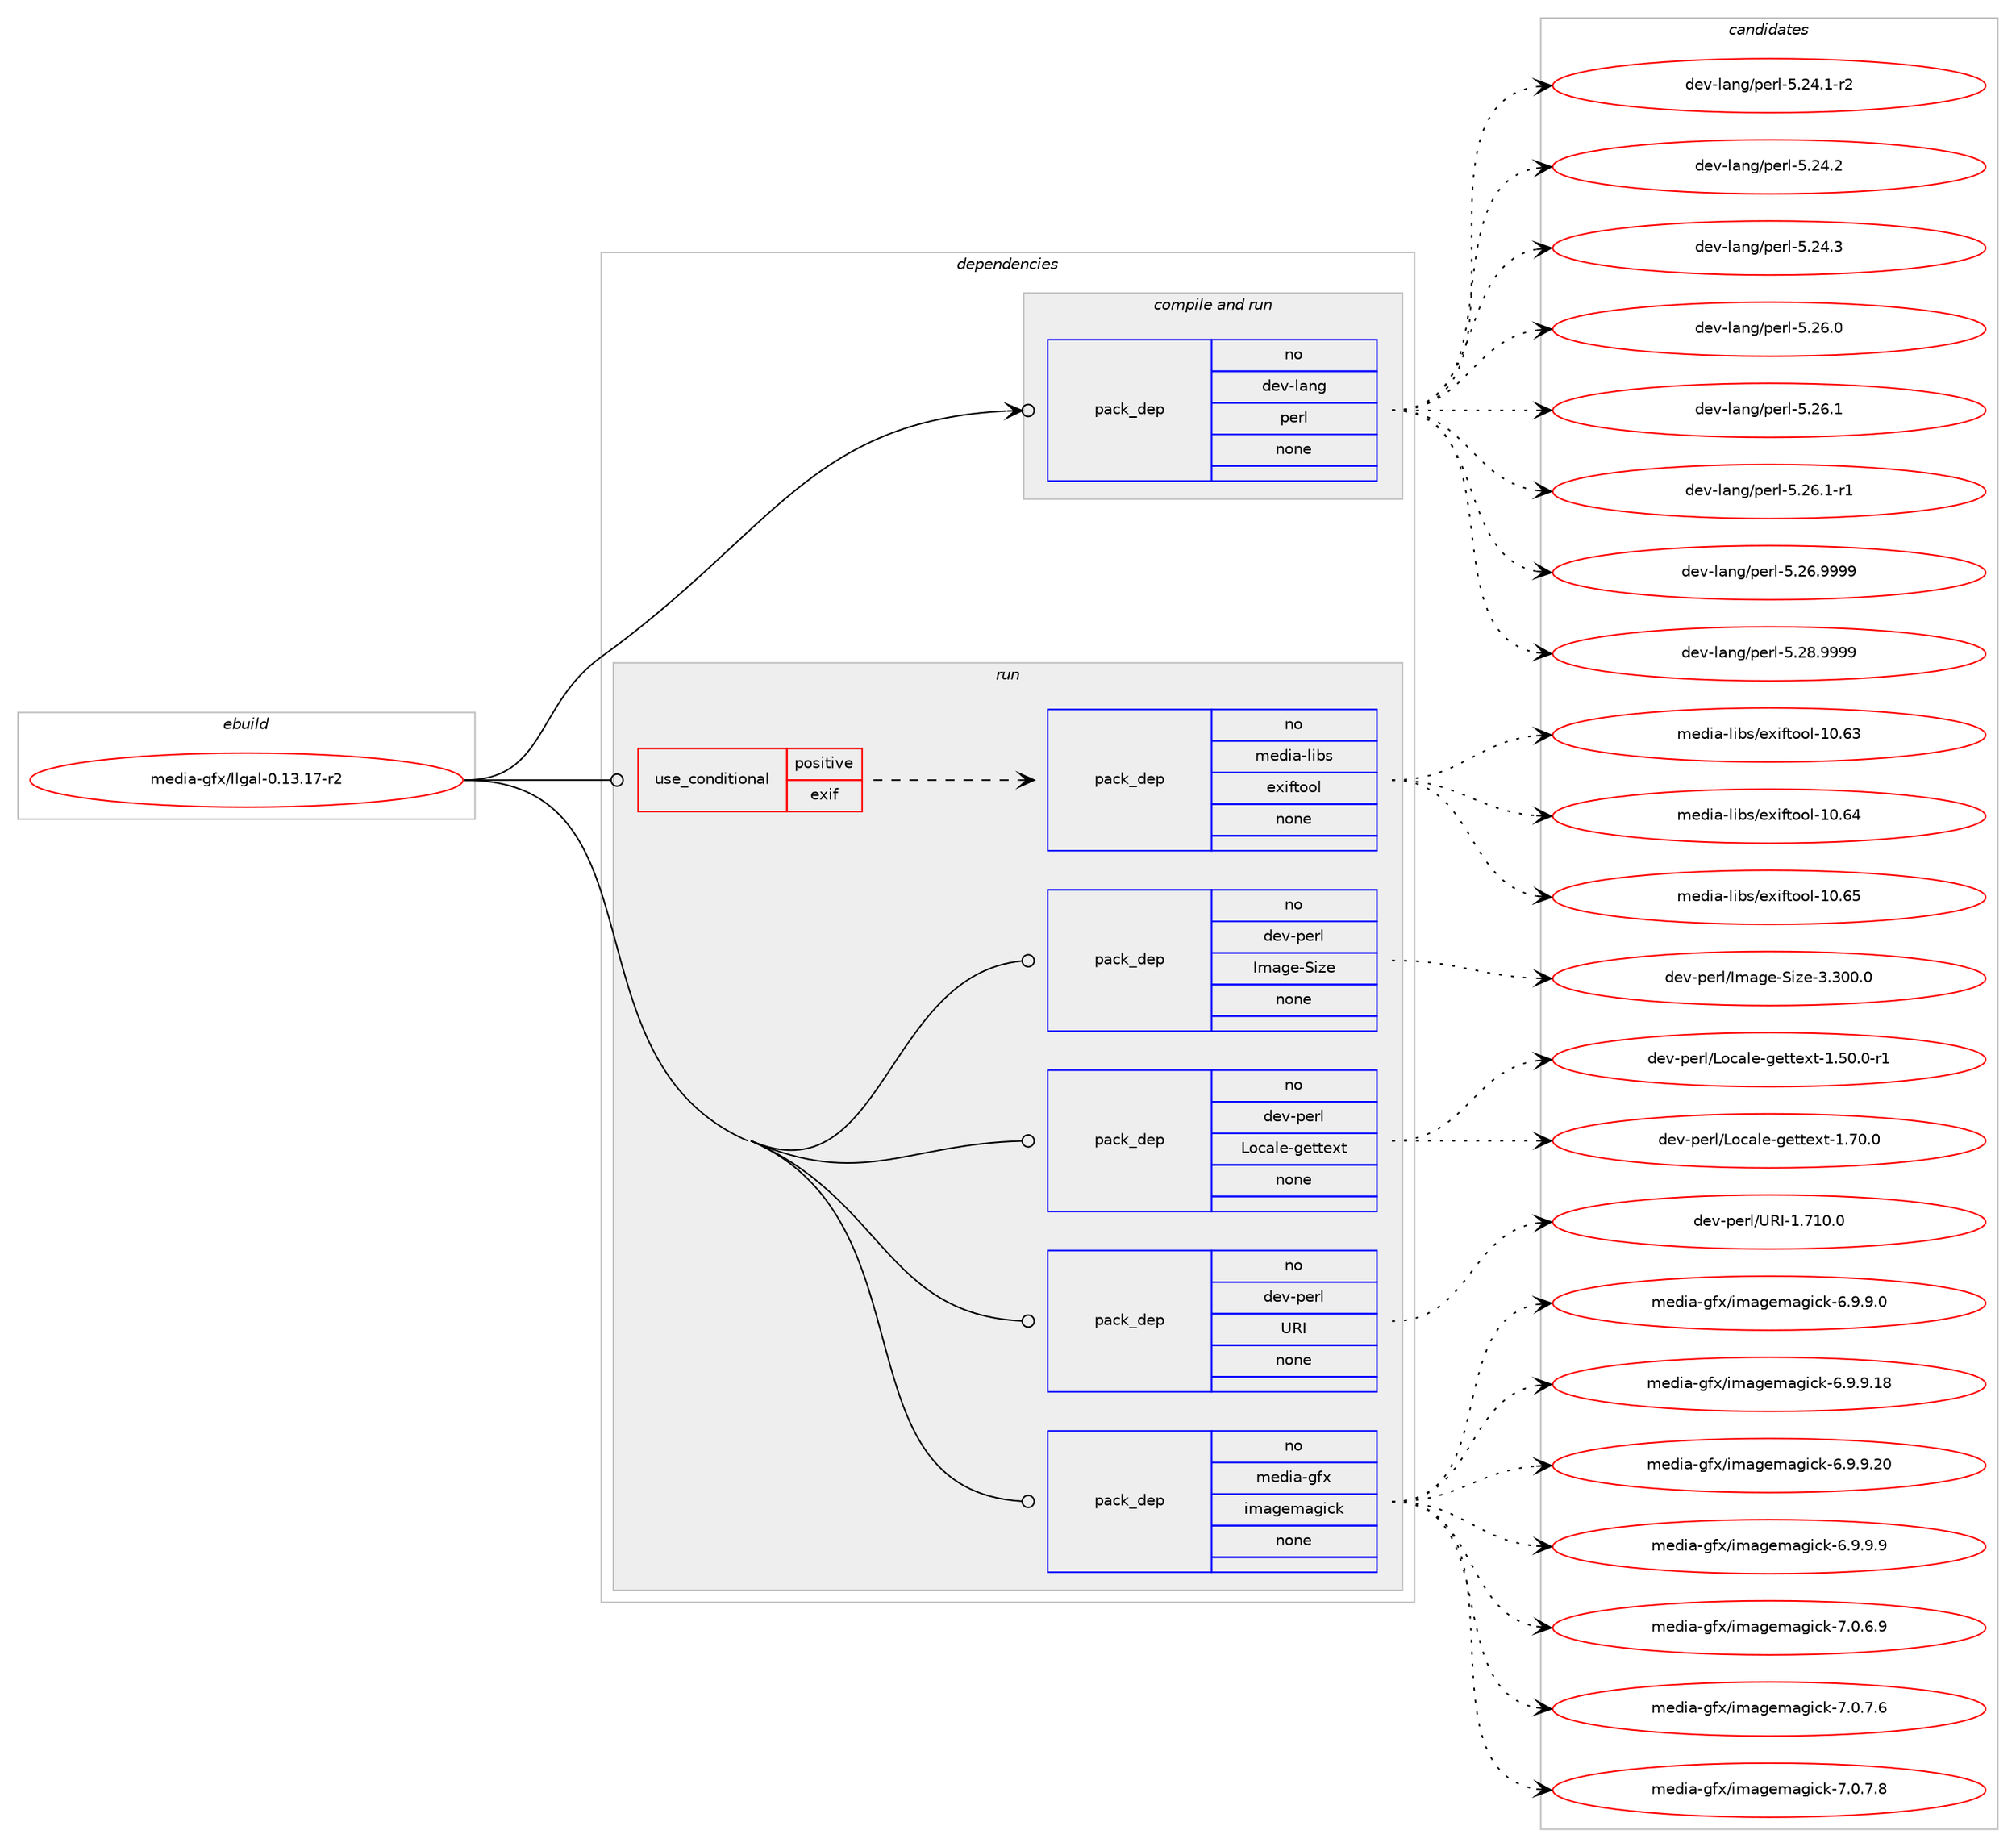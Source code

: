 digraph prolog {

# *************
# Graph options
# *************

newrank=true;
concentrate=true;
compound=true;
graph [rankdir=LR,fontname=Helvetica,fontsize=10,ranksep=1.5];#, ranksep=2.5, nodesep=0.2];
edge  [arrowhead=vee];
node  [fontname=Helvetica,fontsize=10];

# **********
# The ebuild
# **********

subgraph cluster_leftcol {
color=gray;
rank=same;
label=<<i>ebuild</i>>;
id [label="media-gfx/llgal-0.13.17-r2", color=red, width=4, href="../media-gfx/llgal-0.13.17-r2.svg"];
}

# ****************
# The dependencies
# ****************

subgraph cluster_midcol {
color=gray;
label=<<i>dependencies</i>>;
subgraph cluster_compile {
fillcolor="#eeeeee";
style=filled;
label=<<i>compile</i>>;
}
subgraph cluster_compileandrun {
fillcolor="#eeeeee";
style=filled;
label=<<i>compile and run</i>>;
subgraph pack262845 {
dependency356581 [label=<<TABLE BORDER="0" CELLBORDER="1" CELLSPACING="0" CELLPADDING="4" WIDTH="220"><TR><TD ROWSPAN="6" CELLPADDING="30">pack_dep</TD></TR><TR><TD WIDTH="110">no</TD></TR><TR><TD>dev-lang</TD></TR><TR><TD>perl</TD></TR><TR><TD>none</TD></TR><TR><TD></TD></TR></TABLE>>, shape=none, color=blue];
}
id:e -> dependency356581:w [weight=20,style="solid",arrowhead="odotvee"];
}
subgraph cluster_run {
fillcolor="#eeeeee";
style=filled;
label=<<i>run</i>>;
subgraph cond88307 {
dependency356582 [label=<<TABLE BORDER="0" CELLBORDER="1" CELLSPACING="0" CELLPADDING="4"><TR><TD ROWSPAN="3" CELLPADDING="10">use_conditional</TD></TR><TR><TD>positive</TD></TR><TR><TD>exif</TD></TR></TABLE>>, shape=none, color=red];
subgraph pack262846 {
dependency356583 [label=<<TABLE BORDER="0" CELLBORDER="1" CELLSPACING="0" CELLPADDING="4" WIDTH="220"><TR><TD ROWSPAN="6" CELLPADDING="30">pack_dep</TD></TR><TR><TD WIDTH="110">no</TD></TR><TR><TD>media-libs</TD></TR><TR><TD>exiftool</TD></TR><TR><TD>none</TD></TR><TR><TD></TD></TR></TABLE>>, shape=none, color=blue];
}
dependency356582:e -> dependency356583:w [weight=20,style="dashed",arrowhead="vee"];
}
id:e -> dependency356582:w [weight=20,style="solid",arrowhead="odot"];
subgraph pack262847 {
dependency356584 [label=<<TABLE BORDER="0" CELLBORDER="1" CELLSPACING="0" CELLPADDING="4" WIDTH="220"><TR><TD ROWSPAN="6" CELLPADDING="30">pack_dep</TD></TR><TR><TD WIDTH="110">no</TD></TR><TR><TD>dev-perl</TD></TR><TR><TD>Image-Size</TD></TR><TR><TD>none</TD></TR><TR><TD></TD></TR></TABLE>>, shape=none, color=blue];
}
id:e -> dependency356584:w [weight=20,style="solid",arrowhead="odot"];
subgraph pack262848 {
dependency356585 [label=<<TABLE BORDER="0" CELLBORDER="1" CELLSPACING="0" CELLPADDING="4" WIDTH="220"><TR><TD ROWSPAN="6" CELLPADDING="30">pack_dep</TD></TR><TR><TD WIDTH="110">no</TD></TR><TR><TD>dev-perl</TD></TR><TR><TD>Locale-gettext</TD></TR><TR><TD>none</TD></TR><TR><TD></TD></TR></TABLE>>, shape=none, color=blue];
}
id:e -> dependency356585:w [weight=20,style="solid",arrowhead="odot"];
subgraph pack262849 {
dependency356586 [label=<<TABLE BORDER="0" CELLBORDER="1" CELLSPACING="0" CELLPADDING="4" WIDTH="220"><TR><TD ROWSPAN="6" CELLPADDING="30">pack_dep</TD></TR><TR><TD WIDTH="110">no</TD></TR><TR><TD>dev-perl</TD></TR><TR><TD>URI</TD></TR><TR><TD>none</TD></TR><TR><TD></TD></TR></TABLE>>, shape=none, color=blue];
}
id:e -> dependency356586:w [weight=20,style="solid",arrowhead="odot"];
subgraph pack262850 {
dependency356587 [label=<<TABLE BORDER="0" CELLBORDER="1" CELLSPACING="0" CELLPADDING="4" WIDTH="220"><TR><TD ROWSPAN="6" CELLPADDING="30">pack_dep</TD></TR><TR><TD WIDTH="110">no</TD></TR><TR><TD>media-gfx</TD></TR><TR><TD>imagemagick</TD></TR><TR><TD>none</TD></TR><TR><TD></TD></TR></TABLE>>, shape=none, color=blue];
}
id:e -> dependency356587:w [weight=20,style="solid",arrowhead="odot"];
}
}

# **************
# The candidates
# **************

subgraph cluster_choices {
rank=same;
color=gray;
label=<<i>candidates</i>>;

subgraph choice262845 {
color=black;
nodesep=1;
choice100101118451089711010347112101114108455346505246494511450 [label="dev-lang/perl-5.24.1-r2", color=red, width=4,href="../dev-lang/perl-5.24.1-r2.svg"];
choice10010111845108971101034711210111410845534650524650 [label="dev-lang/perl-5.24.2", color=red, width=4,href="../dev-lang/perl-5.24.2.svg"];
choice10010111845108971101034711210111410845534650524651 [label="dev-lang/perl-5.24.3", color=red, width=4,href="../dev-lang/perl-5.24.3.svg"];
choice10010111845108971101034711210111410845534650544648 [label="dev-lang/perl-5.26.0", color=red, width=4,href="../dev-lang/perl-5.26.0.svg"];
choice10010111845108971101034711210111410845534650544649 [label="dev-lang/perl-5.26.1", color=red, width=4,href="../dev-lang/perl-5.26.1.svg"];
choice100101118451089711010347112101114108455346505446494511449 [label="dev-lang/perl-5.26.1-r1", color=red, width=4,href="../dev-lang/perl-5.26.1-r1.svg"];
choice10010111845108971101034711210111410845534650544657575757 [label="dev-lang/perl-5.26.9999", color=red, width=4,href="../dev-lang/perl-5.26.9999.svg"];
choice10010111845108971101034711210111410845534650564657575757 [label="dev-lang/perl-5.28.9999", color=red, width=4,href="../dev-lang/perl-5.28.9999.svg"];
dependency356581:e -> choice100101118451089711010347112101114108455346505246494511450:w [style=dotted,weight="100"];
dependency356581:e -> choice10010111845108971101034711210111410845534650524650:w [style=dotted,weight="100"];
dependency356581:e -> choice10010111845108971101034711210111410845534650524651:w [style=dotted,weight="100"];
dependency356581:e -> choice10010111845108971101034711210111410845534650544648:w [style=dotted,weight="100"];
dependency356581:e -> choice10010111845108971101034711210111410845534650544649:w [style=dotted,weight="100"];
dependency356581:e -> choice100101118451089711010347112101114108455346505446494511449:w [style=dotted,weight="100"];
dependency356581:e -> choice10010111845108971101034711210111410845534650544657575757:w [style=dotted,weight="100"];
dependency356581:e -> choice10010111845108971101034711210111410845534650564657575757:w [style=dotted,weight="100"];
}
subgraph choice262846 {
color=black;
nodesep=1;
choice10910110010597451081059811547101120105102116111111108454948465451 [label="media-libs/exiftool-10.63", color=red, width=4,href="../media-libs/exiftool-10.63.svg"];
choice10910110010597451081059811547101120105102116111111108454948465452 [label="media-libs/exiftool-10.64", color=red, width=4,href="../media-libs/exiftool-10.64.svg"];
choice10910110010597451081059811547101120105102116111111108454948465453 [label="media-libs/exiftool-10.65", color=red, width=4,href="../media-libs/exiftool-10.65.svg"];
dependency356583:e -> choice10910110010597451081059811547101120105102116111111108454948465451:w [style=dotted,weight="100"];
dependency356583:e -> choice10910110010597451081059811547101120105102116111111108454948465452:w [style=dotted,weight="100"];
dependency356583:e -> choice10910110010597451081059811547101120105102116111111108454948465453:w [style=dotted,weight="100"];
}
subgraph choice262847 {
color=black;
nodesep=1;
choice1001011184511210111410847731099710310145831051221014551465148484648 [label="dev-perl/Image-Size-3.300.0", color=red, width=4,href="../dev-perl/Image-Size-3.300.0.svg"];
dependency356584:e -> choice1001011184511210111410847731099710310145831051221014551465148484648:w [style=dotted,weight="100"];
}
subgraph choice262848 {
color=black;
nodesep=1;
choice100101118451121011141084776111999710810145103101116116101120116454946534846484511449 [label="dev-perl/Locale-gettext-1.50.0-r1", color=red, width=4,href="../dev-perl/Locale-gettext-1.50.0-r1.svg"];
choice10010111845112101114108477611199971081014510310111611610112011645494655484648 [label="dev-perl/Locale-gettext-1.70.0", color=red, width=4,href="../dev-perl/Locale-gettext-1.70.0.svg"];
dependency356585:e -> choice100101118451121011141084776111999710810145103101116116101120116454946534846484511449:w [style=dotted,weight="100"];
dependency356585:e -> choice10010111845112101114108477611199971081014510310111611610112011645494655484648:w [style=dotted,weight="100"];
}
subgraph choice262849 {
color=black;
nodesep=1;
choice10010111845112101114108478582734549465549484648 [label="dev-perl/URI-1.710.0", color=red, width=4,href="../dev-perl/URI-1.710.0.svg"];
dependency356586:e -> choice10010111845112101114108478582734549465549484648:w [style=dotted,weight="100"];
}
subgraph choice262850 {
color=black;
nodesep=1;
choice1091011001059745103102120471051099710310110997103105991074554465746574648 [label="media-gfx/imagemagick-6.9.9.0", color=red, width=4,href="../media-gfx/imagemagick-6.9.9.0.svg"];
choice109101100105974510310212047105109971031011099710310599107455446574657464956 [label="media-gfx/imagemagick-6.9.9.18", color=red, width=4,href="../media-gfx/imagemagick-6.9.9.18.svg"];
choice109101100105974510310212047105109971031011099710310599107455446574657465048 [label="media-gfx/imagemagick-6.9.9.20", color=red, width=4,href="../media-gfx/imagemagick-6.9.9.20.svg"];
choice1091011001059745103102120471051099710310110997103105991074554465746574657 [label="media-gfx/imagemagick-6.9.9.9", color=red, width=4,href="../media-gfx/imagemagick-6.9.9.9.svg"];
choice1091011001059745103102120471051099710310110997103105991074555464846544657 [label="media-gfx/imagemagick-7.0.6.9", color=red, width=4,href="../media-gfx/imagemagick-7.0.6.9.svg"];
choice1091011001059745103102120471051099710310110997103105991074555464846554654 [label="media-gfx/imagemagick-7.0.7.6", color=red, width=4,href="../media-gfx/imagemagick-7.0.7.6.svg"];
choice1091011001059745103102120471051099710310110997103105991074555464846554656 [label="media-gfx/imagemagick-7.0.7.8", color=red, width=4,href="../media-gfx/imagemagick-7.0.7.8.svg"];
dependency356587:e -> choice1091011001059745103102120471051099710310110997103105991074554465746574648:w [style=dotted,weight="100"];
dependency356587:e -> choice109101100105974510310212047105109971031011099710310599107455446574657464956:w [style=dotted,weight="100"];
dependency356587:e -> choice109101100105974510310212047105109971031011099710310599107455446574657465048:w [style=dotted,weight="100"];
dependency356587:e -> choice1091011001059745103102120471051099710310110997103105991074554465746574657:w [style=dotted,weight="100"];
dependency356587:e -> choice1091011001059745103102120471051099710310110997103105991074555464846544657:w [style=dotted,weight="100"];
dependency356587:e -> choice1091011001059745103102120471051099710310110997103105991074555464846554654:w [style=dotted,weight="100"];
dependency356587:e -> choice1091011001059745103102120471051099710310110997103105991074555464846554656:w [style=dotted,weight="100"];
}
}

}
